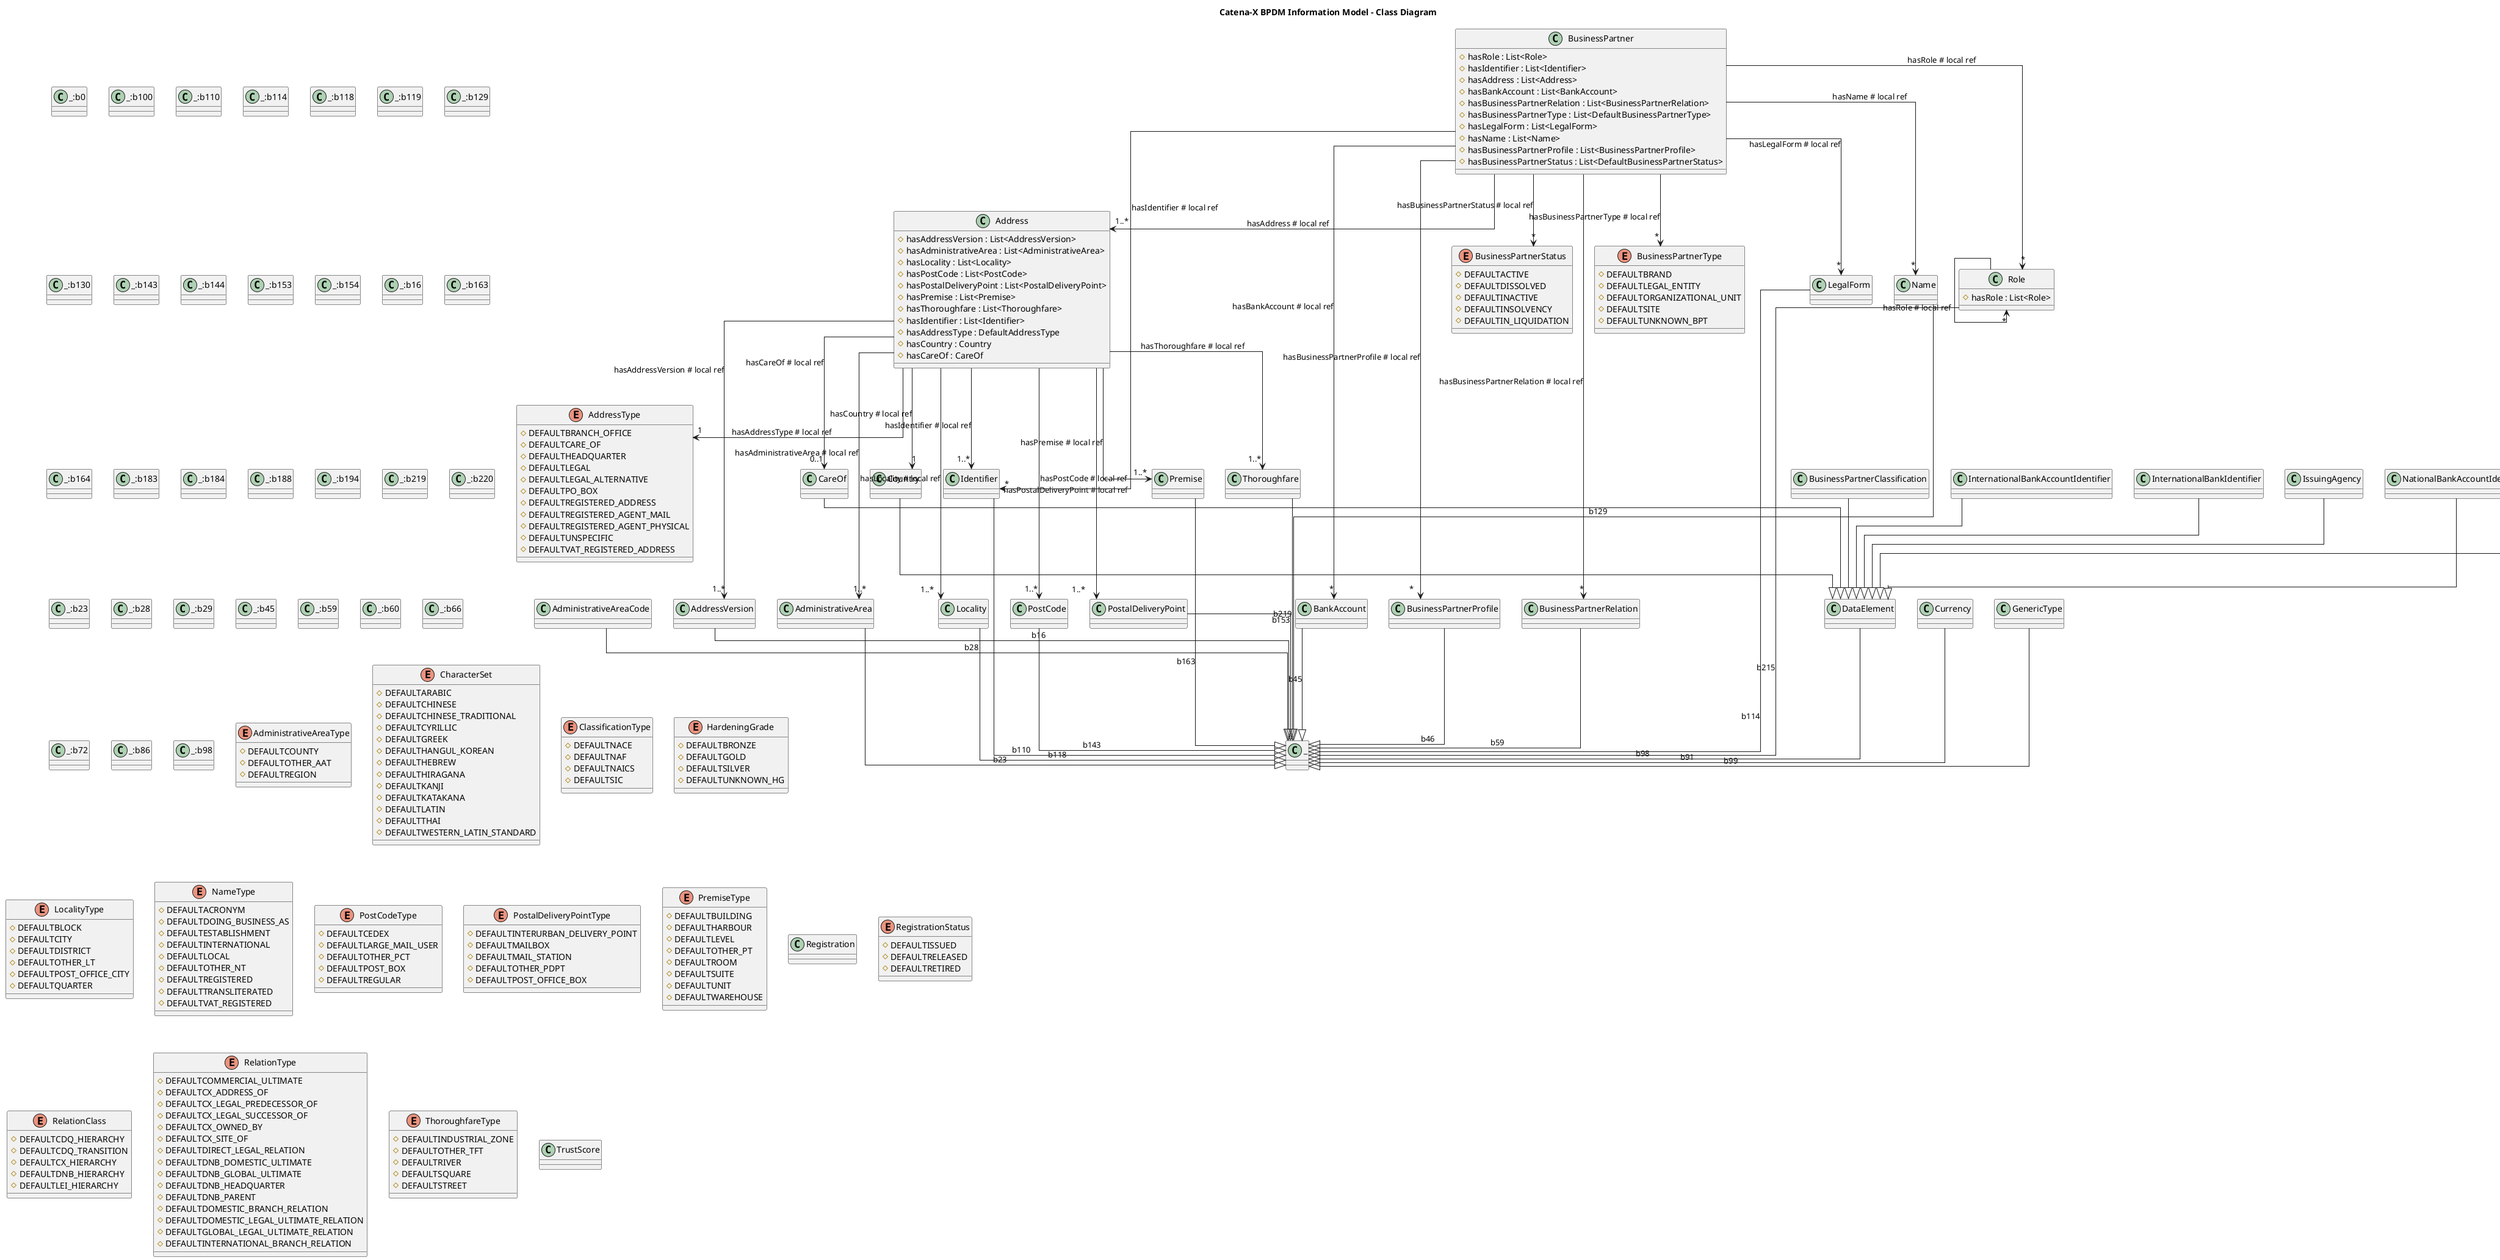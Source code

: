 @startuml

skinparam linetype ortho
title Catena-X BPDM Information Model - Class Diagram

class _:b0 {

}


class _:b100 {

}


class _:b110 {

}


class _:b114 {

}


class _:b118 {

}


class _:b119 {

}


class _:b129 {

}


class _:b130 {

}


class _:b143 {

}


class _:b144 {

}


class _:b153 {

}


class _:b154 {

}


class _:b16 {

}


class _:b163 {

}


class _:b164 {

}


class _:b183 {

}


class _:b184 {

}


class _:b188 {

}


class _:b194 {

}


class _:b219 {

}


class _:b220 {

}


class _:b23 {

}


class _:b28 {

}


class _:b29 {

}


class _:b45 {

}


class _:b59 {

}


class _:b60 {

}


class _:b66 {

}


class _:b72 {

}


class _:b86 {

}


class _:b98 {

}


class Address {
# hasAddressVersion : List<AddressVersion>
# hasAdministrativeArea : List<AdministrativeArea>
# hasLocality : List<Locality>
# hasPostCode : List<PostCode>
# hasPostalDeliveryPoint : List<PostalDeliveryPoint>
# hasPremise : List<Premise>
# hasThoroughfare : List<Thoroughfare>
# hasIdentifier : List<Identifier>
# hasAddressType : DefaultAddressType
# hasCountry : Country
# hasCareOf : CareOf
}


enum AddressType {
# DEFAULTBRANCH_OFFICE
# DEFAULTCARE_OF
# DEFAULTHEADQUARTER
# DEFAULTLEGAL
# DEFAULTLEGAL_ALTERNATIVE
# DEFAULTPO_BOX
# DEFAULTREGISTERED_ADDRESS
# DEFAULTREGISTERED_AGENT_MAIL
# DEFAULTREGISTERED_AGENT_PHYSICAL
# DEFAULTUNSPECIFIC
# DEFAULTVAT_REGISTERED_ADDRESS
}


class AddressVersion {

}


class AdministrativeArea {

}


class AdministrativeAreaCode {

}


enum AdministrativeAreaType {
# DEFAULTCOUNTY
# DEFAULTOTHER_AAT
# DEFAULTREGION
}


class BankAccount {

}


class BusinessPartner {
# hasRole : List<Role>
# hasIdentifier : List<Identifier>
# hasAddress : List<Address>
# hasBankAccount : List<BankAccount>
# hasBusinessPartnerRelation : List<BusinessPartnerRelation>
# hasBusinessPartnerType : List<DefaultBusinessPartnerType>
# hasLegalForm : List<LegalForm>
# hasName : List<Name>
# hasBusinessPartnerProfile : List<BusinessPartnerProfile>
# hasBusinessPartnerStatus : List<DefaultBusinessPartnerStatus>
}


class BusinessPartnerClassification {

}


class BusinessPartnerProfile {

}


class BusinessPartnerRelation {

}


enum BusinessPartnerStatus {
# DEFAULTACTIVE
# DEFAULTDISSOLVED
# DEFAULTINACTIVE
# DEFAULTINSOLVENCY
# DEFAULTIN_LIQUIDATION
}


enum BusinessPartnerType {
# DEFAULTBRAND
# DEFAULTLEGAL_ENTITY
# DEFAULTORGANIZATIONAL_UNIT
# DEFAULTSITE
# DEFAULTUNKNOWN_BPT
}


class CareOf {

}


enum CharacterSet {
# DEFAULTARABIC
# DEFAULTCHINESE
# DEFAULTCHINESE_TRADITIONAL
# DEFAULTCYRILLIC
# DEFAULTGREEK
# DEFAULTHANGUL_KOREAN
# DEFAULTHEBREW
# DEFAULTHIRAGANA
# DEFAULTKANJI
# DEFAULTKATAKANA
# DEFAULTLATIN
# DEFAULTTHAI
# DEFAULTWESTERN_LATIN_STANDARD
}


enum ClassificationType {
# DEFAULTNACE
# DEFAULTNAF
# DEFAULTNAICS
# DEFAULTSIC
}


class Country {

}


class Currency {

}


class DataElement {

}


class GenericType {

}


enum HardeningGrade {
# DEFAULTBRONZE
# DEFAULTGOLD
# DEFAULTSILVER
# DEFAULTUNKNOWN_HG
}


class Identifier {

}


class InternationalBankAccountIdentifier {

}


class InternationalBankIdentifier {

}


class IssuingAgency {

}


class LegalForm {

}


class Locality {

}


enum LocalityType {
# DEFAULTBLOCK
# DEFAULTCITY
# DEFAULTDISTRICT
# DEFAULTOTHER_LT
# DEFAULTPOST_OFFICE_CITY
# DEFAULTQUARTER
}


class Name {

}


enum NameType {
# DEFAULTACRONYM
# DEFAULTDOING_BUSINESS_AS
# DEFAULTESTABLISHMENT
# DEFAULTINTERNATIONAL
# DEFAULTLOCAL
# DEFAULTOTHER_NT
# DEFAULTREGISTERED
# DEFAULTTRANSLITERATED
# DEFAULTVAT_REGISTERED
}


class NationalBankAccountIdentifier {

}


class NationalBankIdentifier {

}


class PostCode {

}


enum PostCodeType {
# DEFAULTCEDEX
# DEFAULTLARGE_MAIL_USER
# DEFAULTOTHER_PCT
# DEFAULTPOST_BOX
# DEFAULTREGULAR
}


class PostalDeliveryPoint {

}


enum PostalDeliveryPointType {
# DEFAULTINTERURBAN_DELIVERY_POINT
# DEFAULTMAILBOX
# DEFAULTMAIL_STATION
# DEFAULTOTHER_PDPT
# DEFAULTPOST_OFFICE_BOX
}


class Premise {

}


enum PremiseType {
# DEFAULTBUILDING
# DEFAULTHARBOUR
# DEFAULTLEVEL
# DEFAULTOTHER_PT
# DEFAULTROOM
# DEFAULTSUITE
# DEFAULTUNIT
# DEFAULTWAREHOUSE
}


class Registration {

}


enum RegistrationStatus {
# DEFAULTISSUED
# DEFAULTRELEASED
# DEFAULTRETIRED
}


enum RelationClass {
# DEFAULTCDQ_HIERARCHY
# DEFAULTCDQ_TRANSITION
# DEFAULTCX_HIERARCHY
# DEFAULTDNB_HIERARCHY
# DEFAULTLEI_HIERARCHY
}


enum RelationType {
# DEFAULTCOMMERCIAL_ULTIMATE
# DEFAULTCX_ADDRESS_OF
# DEFAULTCX_LEGAL_PREDECESSOR_OF
# DEFAULTCX_LEGAL_SUCCESSOR_OF
# DEFAULTCX_OWNED_BY
# DEFAULTCX_SITE_OF
# DEFAULTDIRECT_LEGAL_RELATION
# DEFAULTDNB_DOMESTIC_ULTIMATE
# DEFAULTDNB_GLOBAL_ULTIMATE
# DEFAULTDNB_HEADQUARTER
# DEFAULTDNB_PARENT
# DEFAULTDOMESTIC_BRANCH_RELATION
# DEFAULTDOMESTIC_LEGAL_ULTIMATE_RELATION
# DEFAULTGLOBAL_LEGAL_ULTIMATE_RELATION
# DEFAULTINTERNATIONAL_BRANCH_RELATION
}


class Role {
# hasRole : List<Role>
}


class Thoroughfare {

}


enum ThoroughfareType {
# DEFAULTINDUSTRIAL_ZONE
# DEFAULTOTHER_TFT
# DEFAULTRIVER
# DEFAULTSQUARE
# DEFAULTSTREET
}


class TrustScore {

}

BusinessPartner -->  "*" Role: hasRole # local ref

Role -->  "*" Role: hasRole # local ref

Address -->  "1..*" AddressVersion: hasAddressVersion # local ref

Address -->  "1..*" AdministrativeArea: hasAdministrativeArea # local ref

Address -->  "1..*" Locality: hasLocality # local ref

Address -->  "1..*" PostCode: hasPostCode # local ref

Address -->  "1..*" PostalDeliveryPoint: hasPostalDeliveryPoint # local ref

Address -->  "1..*" Premise: hasPremise # local ref

Address -->  "1..*" Thoroughfare: hasThoroughfare # local ref

BusinessPartner -->  "*" Identifier: hasIdentifier # local ref

Address -->  "1..*" Identifier: hasIdentifier # local ref

Address -->  "1" AddressType: hasAddressType # local ref

Address -->  "1" Country: hasCountry # local ref

Address -->  "0..1" CareOf: hasCareOf # local ref

BusinessPartner -->  "1..*" Address: hasAddress # local ref

BusinessPartner -->  "*" BankAccount: hasBankAccount # local ref

BusinessPartner -->  "*" BusinessPartnerRelation: hasBusinessPartnerRelation # local ref

BusinessPartner -->  "*" BusinessPartnerType: hasBusinessPartnerType # local ref

BusinessPartner -->  "*" LegalForm: hasLegalForm # local ref

BusinessPartner -->  "*" Name: hasName # local ref

BusinessPartner -->  "*" BusinessPartnerProfile: hasBusinessPartnerProfile # local ref

BusinessPartner -->  "*" BusinessPartnerStatus: hasBusinessPartnerStatus # local ref
Role --|> _:b215


AddressVersion --|> _:b16


AdministrativeArea --|> _:b23


Locality --|> _:b118


PostCode --|> _:b143


PostalDeliveryPoint --|> _:b153


Premise --|> _:b163


Thoroughfare --|> _:b219


Identifier --|> _:b110


Country --|> DataElement


CareOf --|> DataElement


AdministrativeAreaCode --|> _:b28


GenericType --|> _:b99


BankAccount --|> _:b45


Currency --|> _:b91


InternationalBankAccountIdentifier --|> DataElement


InternationalBankIdentifier --|> DataElement


NationalBankAccountIdentifier --|> DataElement


NationalBankIdentifier --|> DataElement


BusinessPartnerRelation --|> _:b59


LegalForm --|> _:b114


Name --|> _:b129


BusinessPartnerProfile --|> _:b46


BusinessPartnerClassification --|> DataElement


DataElement --|> _:b98


IssuingAgency --|> DataElement
@enduml

